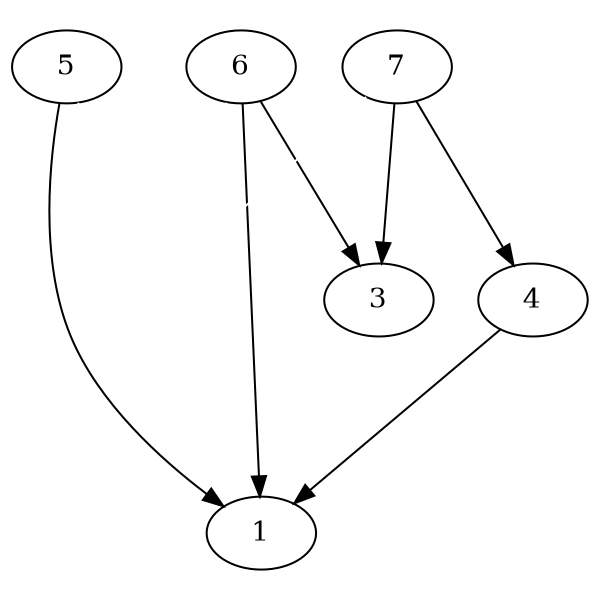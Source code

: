 digraph fgl {
	margin = "0"
	page = "4"
	size = "4"
	ratio = "fill"
        1 
	2 [style="filled" color="white" fillcolor="white" fontcolor="white"]
        3
        4
        5
        6
        7 
        6 -> 1 
        5 -> 1 
        4 -> 1 
        5 -> 2 [color="white"]
        6 -> 3
        6 -> 2 [color="white"]
        7 -> 4
        7 -> 3
        7 -> 2 [color="white"]
}
